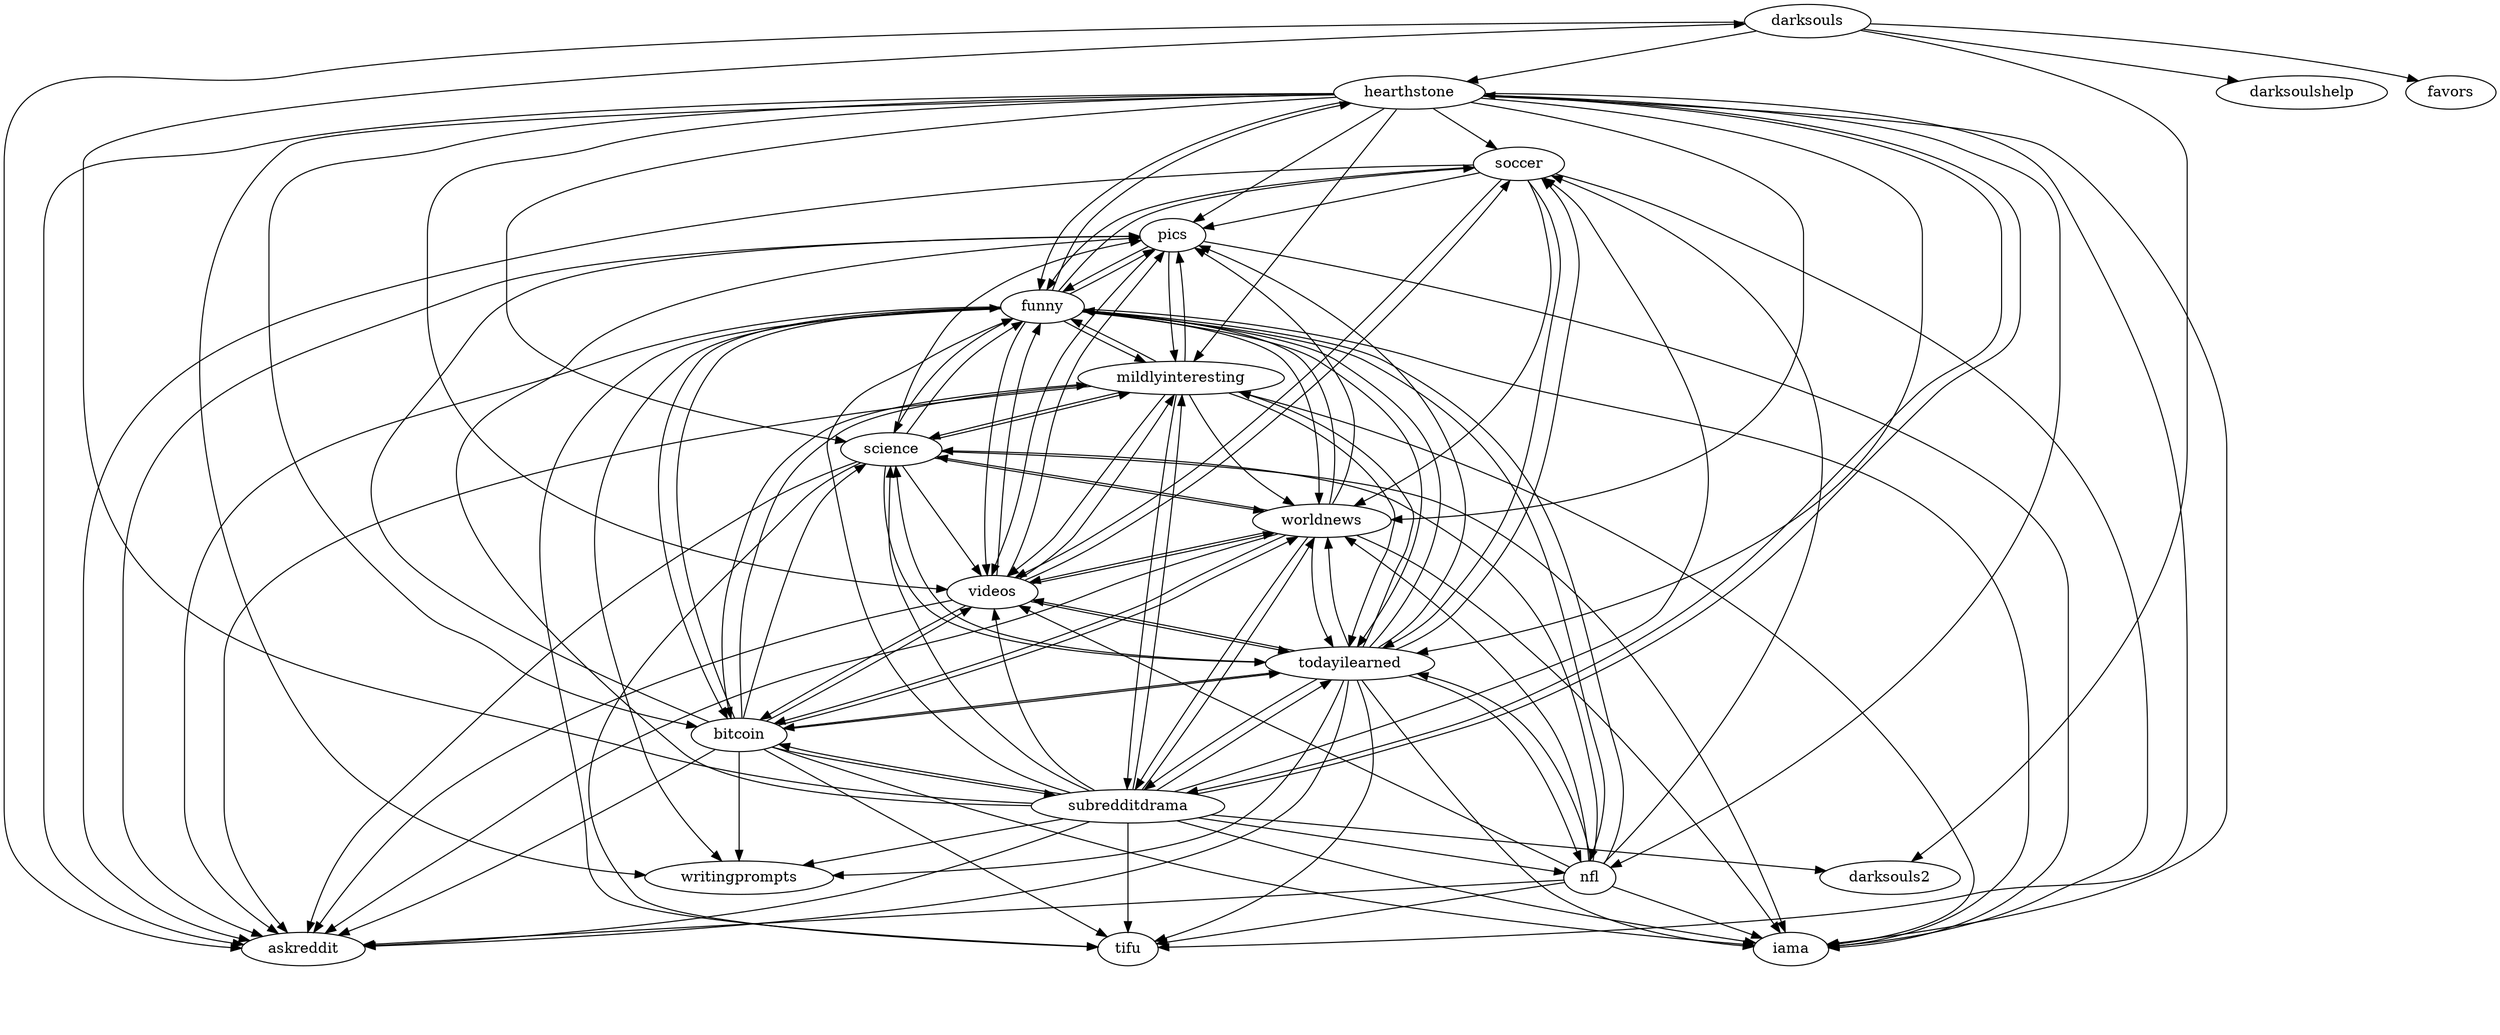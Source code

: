 /*****
 
*****/

digraph G {
  graph [splines=true overlap=false]
  node  [shape=ellipse, width=0.3, height=0.3]
  673 [label="darksouls"];
  43 [label="askreddit"];
  405 [label="hearthstone"];
  5587 [label="darksoulshelp"];
  5758 [label="darksouls2"];
  6245 [label="favors"];
  11 [label="soccer"];
  13 [label="tifu"];
  15 [label="pics"];
  19 [label="funny"];
  27 [label="bitcoin"];
  28 [label="subredditdrama"];
  29 [label="nfl"];
  72 [label="todayilearned"];
  83 [label="writingprompts"];
  85 [label="iama"];
  98 [label="videos"];
  121 [label="worldnews"];
  134 [label="science"];
  169 [label="mildlyinteresting"];
  673 -> 43;
  673 -> 405;
  673 -> 5587;
  673 -> 5758;
  673 -> 6245;
  405 -> 11;
  405 -> 13;
  405 -> 15;
  405 -> 19;
  405 -> 27;
  405 -> 28;
  405 -> 29;
  405 -> 43;
  405 -> 72;
  405 -> 83;
  405 -> 85;
  405 -> 98;
  405 -> 121;
  405 -> 134;
  405 -> 169;
  11 -> 15;
  11 -> 19;
  11 -> 43;
  11 -> 72;
  11 -> 85;
  11 -> 98;
  11 -> 121;
  15 -> 19;
  15 -> 43;
  15 -> 85;
  15 -> 98;
  15 -> 169;
  19 -> 11;
  19 -> 13;
  19 -> 15;
  19 -> 27;
  19 -> 29;
  19 -> 43;
  19 -> 72;
  19 -> 83;
  19 -> 85;
  19 -> 98;
  19 -> 121;
  19 -> 134;
  19 -> 169;
  19 -> 405;
  27 -> 13;
  27 -> 15;
  27 -> 19;
  27 -> 28;
  27 -> 43;
  27 -> 72;
  27 -> 83;
  27 -> 85;
  27 -> 98;
  27 -> 121;
  27 -> 134;
  27 -> 169;
  28 -> 11;
  28 -> 13;
  28 -> 15;
  28 -> 19;
  28 -> 27;
  28 -> 29;
  28 -> 43;
  28 -> 72;
  28 -> 83;
  28 -> 85;
  28 -> 98;
  28 -> 121;
  28 -> 134;
  28 -> 169;
  28 -> 405;
  28 -> 673;
  28 -> 5758;
  29 -> 11;
  29 -> 13;
  29 -> 19;
  29 -> 43;
  29 -> 72;
  29 -> 85;
  29 -> 98;
  29 -> 121;
  29 -> 134;
  72 -> 11;
  72 -> 13;
  72 -> 15;
  72 -> 19;
  72 -> 27;
  72 -> 28;
  72 -> 29;
  72 -> 43;
  72 -> 83;
  72 -> 85;
  72 -> 98;
  72 -> 121;
  72 -> 134;
  72 -> 169;
  98 -> 11;
  98 -> 15;
  98 -> 19;
  98 -> 27;
  98 -> 43;
  98 -> 72;
  98 -> 121;
  98 -> 169;
  121 -> 15;
  121 -> 19;
  121 -> 27;
  121 -> 28;
  121 -> 43;
  121 -> 72;
  121 -> 85;
  121 -> 98;
  121 -> 134;
  134 -> 13;
  134 -> 15;
  134 -> 19;
  134 -> 43;
  134 -> 72;
  134 -> 85;
  134 -> 98;
  134 -> 121;
  134 -> 169;
  169 -> 15;
  169 -> 19;
  169 -> 27;
  169 -> 28;
  169 -> 43;
  169 -> 72;
  169 -> 85;
  169 -> 98;
  169 -> 121;
  169 -> 134;
  label = "\n \n";  fontsize=24;
}
